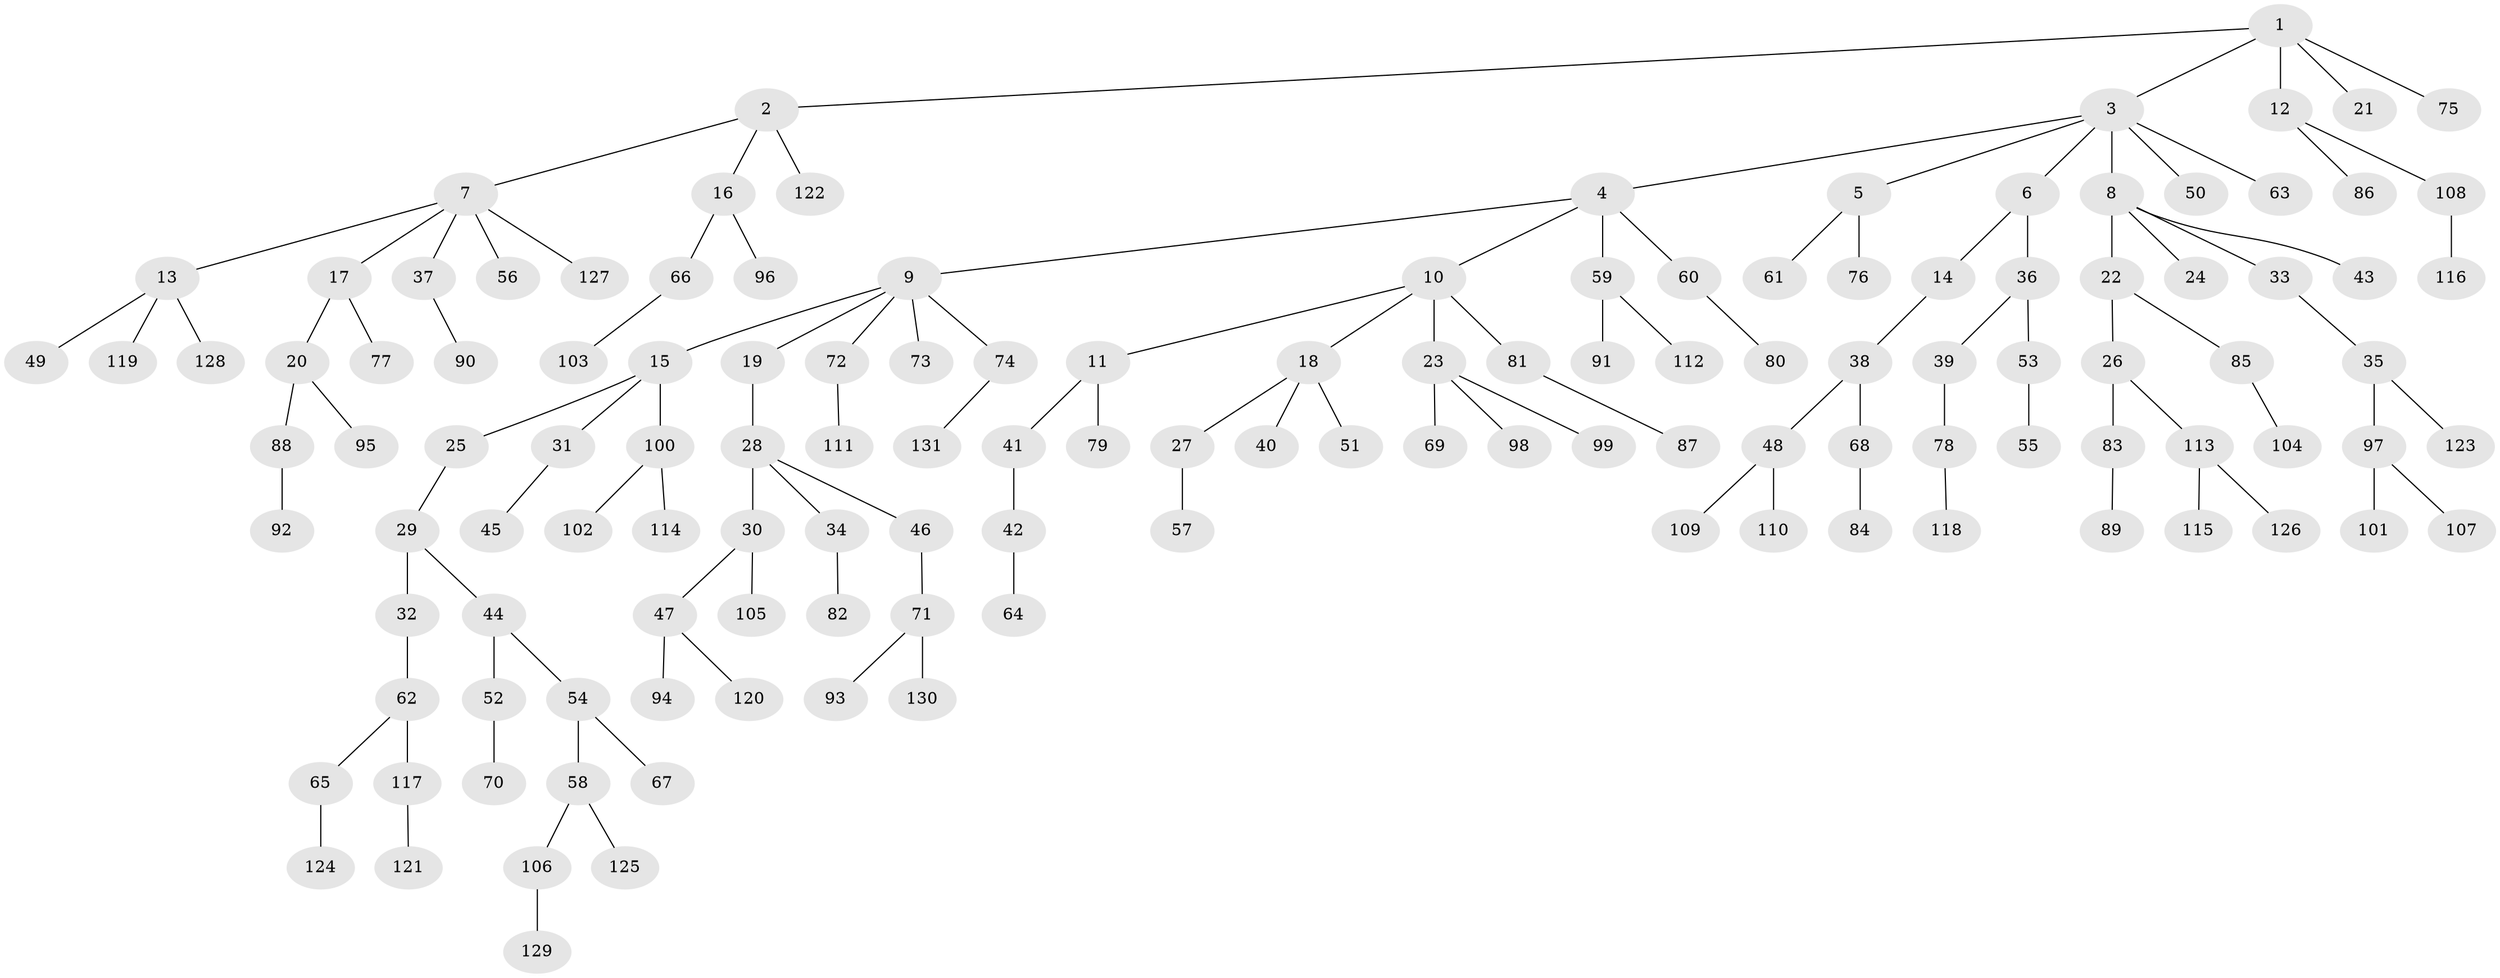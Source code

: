 // coarse degree distribution, {9: 0.02197802197802198, 4: 0.04395604395604396, 2: 0.15384615384615385, 1: 0.6373626373626373, 3: 0.06593406593406594, 5: 0.04395604395604396, 10: 0.01098901098901099, 6: 0.02197802197802198}
// Generated by graph-tools (version 1.1) at 2025/55/03/04/25 21:55:45]
// undirected, 131 vertices, 130 edges
graph export_dot {
graph [start="1"]
  node [color=gray90,style=filled];
  1;
  2;
  3;
  4;
  5;
  6;
  7;
  8;
  9;
  10;
  11;
  12;
  13;
  14;
  15;
  16;
  17;
  18;
  19;
  20;
  21;
  22;
  23;
  24;
  25;
  26;
  27;
  28;
  29;
  30;
  31;
  32;
  33;
  34;
  35;
  36;
  37;
  38;
  39;
  40;
  41;
  42;
  43;
  44;
  45;
  46;
  47;
  48;
  49;
  50;
  51;
  52;
  53;
  54;
  55;
  56;
  57;
  58;
  59;
  60;
  61;
  62;
  63;
  64;
  65;
  66;
  67;
  68;
  69;
  70;
  71;
  72;
  73;
  74;
  75;
  76;
  77;
  78;
  79;
  80;
  81;
  82;
  83;
  84;
  85;
  86;
  87;
  88;
  89;
  90;
  91;
  92;
  93;
  94;
  95;
  96;
  97;
  98;
  99;
  100;
  101;
  102;
  103;
  104;
  105;
  106;
  107;
  108;
  109;
  110;
  111;
  112;
  113;
  114;
  115;
  116;
  117;
  118;
  119;
  120;
  121;
  122;
  123;
  124;
  125;
  126;
  127;
  128;
  129;
  130;
  131;
  1 -- 2;
  1 -- 3;
  1 -- 12;
  1 -- 21;
  1 -- 75;
  2 -- 7;
  2 -- 16;
  2 -- 122;
  3 -- 4;
  3 -- 5;
  3 -- 6;
  3 -- 8;
  3 -- 50;
  3 -- 63;
  4 -- 9;
  4 -- 10;
  4 -- 59;
  4 -- 60;
  5 -- 61;
  5 -- 76;
  6 -- 14;
  6 -- 36;
  7 -- 13;
  7 -- 17;
  7 -- 37;
  7 -- 56;
  7 -- 127;
  8 -- 22;
  8 -- 24;
  8 -- 33;
  8 -- 43;
  9 -- 15;
  9 -- 19;
  9 -- 72;
  9 -- 73;
  9 -- 74;
  10 -- 11;
  10 -- 18;
  10 -- 23;
  10 -- 81;
  11 -- 41;
  11 -- 79;
  12 -- 86;
  12 -- 108;
  13 -- 49;
  13 -- 119;
  13 -- 128;
  14 -- 38;
  15 -- 25;
  15 -- 31;
  15 -- 100;
  16 -- 66;
  16 -- 96;
  17 -- 20;
  17 -- 77;
  18 -- 27;
  18 -- 40;
  18 -- 51;
  19 -- 28;
  20 -- 88;
  20 -- 95;
  22 -- 26;
  22 -- 85;
  23 -- 69;
  23 -- 98;
  23 -- 99;
  25 -- 29;
  26 -- 83;
  26 -- 113;
  27 -- 57;
  28 -- 30;
  28 -- 34;
  28 -- 46;
  29 -- 32;
  29 -- 44;
  30 -- 47;
  30 -- 105;
  31 -- 45;
  32 -- 62;
  33 -- 35;
  34 -- 82;
  35 -- 97;
  35 -- 123;
  36 -- 39;
  36 -- 53;
  37 -- 90;
  38 -- 48;
  38 -- 68;
  39 -- 78;
  41 -- 42;
  42 -- 64;
  44 -- 52;
  44 -- 54;
  46 -- 71;
  47 -- 94;
  47 -- 120;
  48 -- 109;
  48 -- 110;
  52 -- 70;
  53 -- 55;
  54 -- 58;
  54 -- 67;
  58 -- 106;
  58 -- 125;
  59 -- 91;
  59 -- 112;
  60 -- 80;
  62 -- 65;
  62 -- 117;
  65 -- 124;
  66 -- 103;
  68 -- 84;
  71 -- 93;
  71 -- 130;
  72 -- 111;
  74 -- 131;
  78 -- 118;
  81 -- 87;
  83 -- 89;
  85 -- 104;
  88 -- 92;
  97 -- 101;
  97 -- 107;
  100 -- 102;
  100 -- 114;
  106 -- 129;
  108 -- 116;
  113 -- 115;
  113 -- 126;
  117 -- 121;
}
